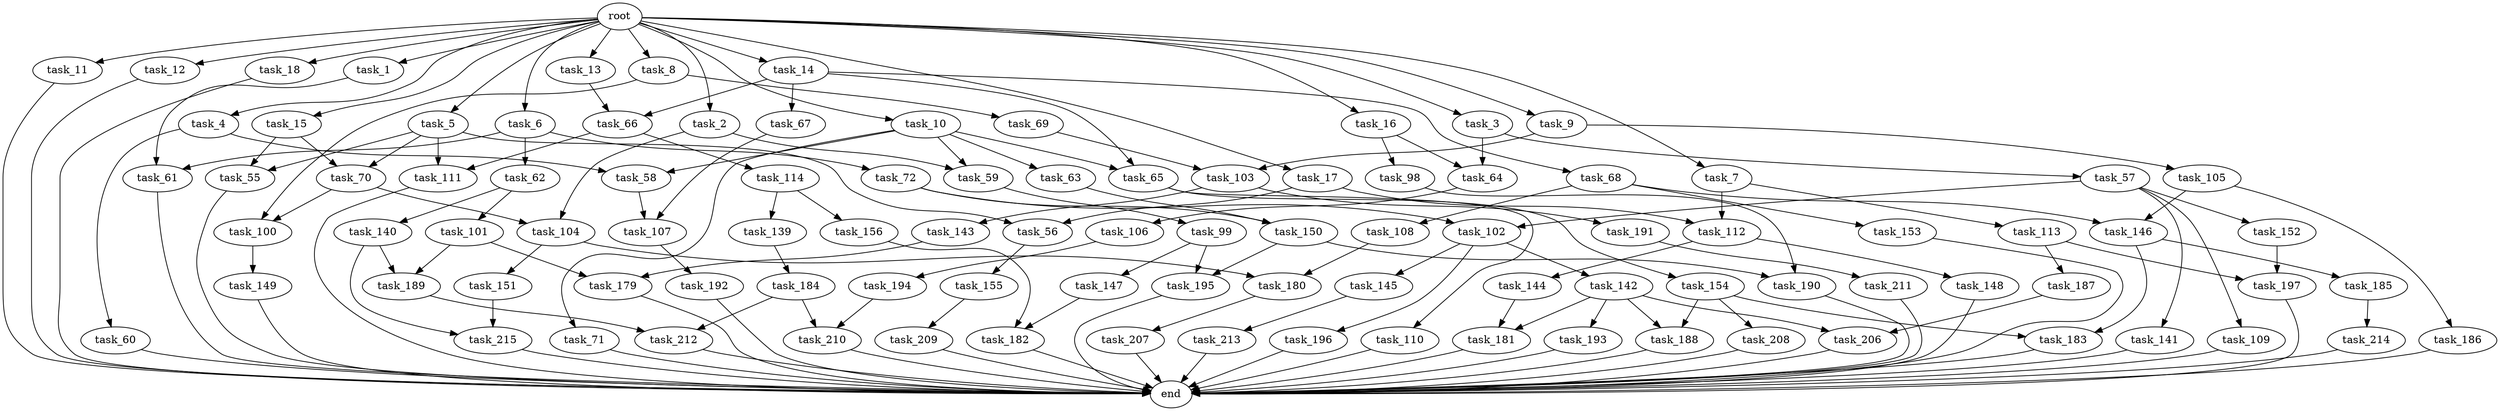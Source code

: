 digraph G {
  root [size="0.000000"];
  task_1 [size="2.048000"];
  task_2 [size="2.048000"];
  task_3 [size="2.048000"];
  task_4 [size="2.048000"];
  task_5 [size="2.048000"];
  task_6 [size="2.048000"];
  task_7 [size="2.048000"];
  task_8 [size="2.048000"];
  task_9 [size="2.048000"];
  task_10 [size="2.048000"];
  task_11 [size="2.048000"];
  task_12 [size="2.048000"];
  task_13 [size="2.048000"];
  task_14 [size="2.048000"];
  task_15 [size="2.048000"];
  task_16 [size="2.048000"];
  task_17 [size="2.048000"];
  task_18 [size="2.048000"];
  task_55 [size="2559800508.416000"];
  task_56 [size="1683627180.032000"];
  task_57 [size="1099511627.776000"];
  task_58 [size="996432412.672000"];
  task_59 [size="584115552.256000"];
  task_60 [size="841813590.016000"];
  task_61 [size="996432412.672000"];
  task_62 [size="154618822.656000"];
  task_63 [size="154618822.656000"];
  task_64 [size="2817498546.176000"];
  task_65 [size="223338299.392000"];
  task_66 [size="910533066.752000"];
  task_67 [size="68719476.736000"];
  task_68 [size="68719476.736000"];
  task_69 [size="618475290.624000"];
  task_70 [size="2559800508.416000"];
  task_71 [size="154618822.656000"];
  task_72 [size="154618822.656000"];
  task_98 [size="1717986918.400000"];
  task_99 [size="1099511627.776000"];
  task_100 [size="2010044694.528000"];
  task_101 [size="274877906.944000"];
  task_102 [size="1717986918.400000"];
  task_103 [size="549755813.888000"];
  task_104 [size="1821066133.504000"];
  task_105 [size="274877906.944000"];
  task_106 [size="154618822.656000"];
  task_107 [size="223338299.392000"];
  task_108 [size="1717986918.400000"];
  task_109 [size="1099511627.776000"];
  task_110 [size="841813590.016000"];
  task_111 [size="1271310319.616000"];
  task_112 [size="2233382993.920000"];
  task_113 [size="1391569403.904000"];
  task_114 [size="429496729.600000"];
  task_139 [size="618475290.624000"];
  task_140 [size="274877906.944000"];
  task_141 [size="1099511627.776000"];
  task_142 [size="618475290.624000"];
  task_143 [size="429496729.600000"];
  task_144 [size="841813590.016000"];
  task_145 [size="618475290.624000"];
  task_146 [size="2559800508.416000"];
  task_147 [size="154618822.656000"];
  task_148 [size="841813590.016000"];
  task_149 [size="1391569403.904000"];
  task_150 [size="1460288880.640000"];
  task_151 [size="618475290.624000"];
  task_152 [size="1099511627.776000"];
  task_153 [size="1717986918.400000"];
  task_154 [size="841813590.016000"];
  task_155 [size="154618822.656000"];
  task_156 [size="618475290.624000"];
  task_179 [size="1116691496.960000"];
  task_180 [size="2336462209.024000"];
  task_181 [size="1271310319.616000"];
  task_182 [size="584115552.256000"];
  task_183 [size="3435973836.800000"];
  task_184 [size="618475290.624000"];
  task_185 [size="1717986918.400000"];
  task_186 [size="841813590.016000"];
  task_187 [size="154618822.656000"];
  task_188 [size="2147483648.000000"];
  task_189 [size="910533066.752000"];
  task_190 [size="343597383.680000"];
  task_191 [size="429496729.600000"];
  task_192 [size="274877906.944000"];
  task_193 [size="429496729.600000"];
  task_194 [size="1717986918.400000"];
  task_195 [size="429496729.600000"];
  task_196 [size="618475290.624000"];
  task_197 [size="429496729.600000"];
  task_206 [size="2147483648.000000"];
  task_207 [size="618475290.624000"];
  task_208 [size="1717986918.400000"];
  task_209 [size="68719476.736000"];
  task_210 [size="549755813.888000"];
  task_211 [size="1099511627.776000"];
  task_212 [size="429496729.600000"];
  task_213 [size="154618822.656000"];
  task_214 [size="1717986918.400000"];
  task_215 [size="343597383.680000"];
  end [size="0.000000"];

  root -> task_1 [size="1.000000"];
  root -> task_2 [size="1.000000"];
  root -> task_3 [size="1.000000"];
  root -> task_4 [size="1.000000"];
  root -> task_5 [size="1.000000"];
  root -> task_6 [size="1.000000"];
  root -> task_7 [size="1.000000"];
  root -> task_8 [size="1.000000"];
  root -> task_9 [size="1.000000"];
  root -> task_10 [size="1.000000"];
  root -> task_11 [size="1.000000"];
  root -> task_12 [size="1.000000"];
  root -> task_13 [size="1.000000"];
  root -> task_14 [size="1.000000"];
  root -> task_15 [size="1.000000"];
  root -> task_16 [size="1.000000"];
  root -> task_17 [size="1.000000"];
  root -> task_18 [size="1.000000"];
  task_1 -> task_61 [size="411041792.000000"];
  task_2 -> task_59 [size="209715200.000000"];
  task_2 -> task_104 [size="209715200.000000"];
  task_3 -> task_57 [size="536870912.000000"];
  task_3 -> task_64 [size="536870912.000000"];
  task_4 -> task_58 [size="411041792.000000"];
  task_4 -> task_60 [size="411041792.000000"];
  task_5 -> task_55 [size="411041792.000000"];
  task_5 -> task_56 [size="411041792.000000"];
  task_5 -> task_70 [size="411041792.000000"];
  task_5 -> task_111 [size="411041792.000000"];
  task_6 -> task_61 [size="75497472.000000"];
  task_6 -> task_62 [size="75497472.000000"];
  task_6 -> task_72 [size="75497472.000000"];
  task_7 -> task_112 [size="679477248.000000"];
  task_7 -> task_113 [size="679477248.000000"];
  task_8 -> task_69 [size="301989888.000000"];
  task_8 -> task_100 [size="301989888.000000"];
  task_9 -> task_103 [size="134217728.000000"];
  task_9 -> task_105 [size="134217728.000000"];
  task_10 -> task_58 [size="75497472.000000"];
  task_10 -> task_59 [size="75497472.000000"];
  task_10 -> task_63 [size="75497472.000000"];
  task_10 -> task_65 [size="75497472.000000"];
  task_10 -> task_71 [size="75497472.000000"];
  task_11 -> end [size="1.000000"];
  task_12 -> end [size="1.000000"];
  task_13 -> task_66 [size="411041792.000000"];
  task_14 -> task_65 [size="33554432.000000"];
  task_14 -> task_66 [size="33554432.000000"];
  task_14 -> task_67 [size="33554432.000000"];
  task_14 -> task_68 [size="33554432.000000"];
  task_15 -> task_55 [size="838860800.000000"];
  task_15 -> task_70 [size="838860800.000000"];
  task_16 -> task_64 [size="838860800.000000"];
  task_16 -> task_98 [size="838860800.000000"];
  task_17 -> task_56 [size="411041792.000000"];
  task_17 -> task_112 [size="411041792.000000"];
  task_18 -> end [size="1.000000"];
  task_55 -> end [size="1.000000"];
  task_56 -> task_155 [size="75497472.000000"];
  task_57 -> task_102 [size="536870912.000000"];
  task_57 -> task_109 [size="536870912.000000"];
  task_57 -> task_141 [size="536870912.000000"];
  task_57 -> task_152 [size="536870912.000000"];
  task_58 -> task_107 [size="75497472.000000"];
  task_59 -> task_99 [size="536870912.000000"];
  task_60 -> end [size="1.000000"];
  task_61 -> end [size="1.000000"];
  task_62 -> task_101 [size="134217728.000000"];
  task_62 -> task_140 [size="134217728.000000"];
  task_63 -> task_150 [size="411041792.000000"];
  task_64 -> task_106 [size="75497472.000000"];
  task_65 -> task_110 [size="411041792.000000"];
  task_65 -> task_154 [size="411041792.000000"];
  task_66 -> task_111 [size="209715200.000000"];
  task_66 -> task_114 [size="209715200.000000"];
  task_67 -> task_107 [size="33554432.000000"];
  task_68 -> task_108 [size="838860800.000000"];
  task_68 -> task_146 [size="838860800.000000"];
  task_68 -> task_153 [size="838860800.000000"];
  task_69 -> task_103 [size="134217728.000000"];
  task_70 -> task_100 [size="679477248.000000"];
  task_70 -> task_104 [size="679477248.000000"];
  task_71 -> end [size="1.000000"];
  task_72 -> task_102 [size="301989888.000000"];
  task_72 -> task_150 [size="301989888.000000"];
  task_98 -> task_190 [size="33554432.000000"];
  task_99 -> task_147 [size="75497472.000000"];
  task_99 -> task_195 [size="75497472.000000"];
  task_100 -> task_149 [size="679477248.000000"];
  task_101 -> task_179 [size="411041792.000000"];
  task_101 -> task_189 [size="411041792.000000"];
  task_102 -> task_142 [size="301989888.000000"];
  task_102 -> task_145 [size="301989888.000000"];
  task_102 -> task_196 [size="301989888.000000"];
  task_103 -> task_143 [size="209715200.000000"];
  task_103 -> task_191 [size="209715200.000000"];
  task_104 -> task_151 [size="301989888.000000"];
  task_104 -> task_180 [size="301989888.000000"];
  task_105 -> task_146 [size="411041792.000000"];
  task_105 -> task_186 [size="411041792.000000"];
  task_106 -> task_194 [size="838860800.000000"];
  task_107 -> task_192 [size="134217728.000000"];
  task_108 -> task_180 [size="838860800.000000"];
  task_109 -> end [size="1.000000"];
  task_110 -> end [size="1.000000"];
  task_111 -> end [size="1.000000"];
  task_112 -> task_144 [size="411041792.000000"];
  task_112 -> task_148 [size="411041792.000000"];
  task_113 -> task_187 [size="75497472.000000"];
  task_113 -> task_197 [size="75497472.000000"];
  task_114 -> task_139 [size="301989888.000000"];
  task_114 -> task_156 [size="301989888.000000"];
  task_139 -> task_184 [size="301989888.000000"];
  task_140 -> task_189 [size="33554432.000000"];
  task_140 -> task_215 [size="33554432.000000"];
  task_141 -> end [size="1.000000"];
  task_142 -> task_181 [size="209715200.000000"];
  task_142 -> task_188 [size="209715200.000000"];
  task_142 -> task_193 [size="209715200.000000"];
  task_142 -> task_206 [size="209715200.000000"];
  task_143 -> task_179 [size="134217728.000000"];
  task_144 -> task_181 [size="411041792.000000"];
  task_145 -> task_213 [size="75497472.000000"];
  task_146 -> task_183 [size="838860800.000000"];
  task_146 -> task_185 [size="838860800.000000"];
  task_147 -> task_182 [size="75497472.000000"];
  task_148 -> end [size="1.000000"];
  task_149 -> end [size="1.000000"];
  task_150 -> task_190 [size="134217728.000000"];
  task_150 -> task_195 [size="134217728.000000"];
  task_151 -> task_215 [size="134217728.000000"];
  task_152 -> task_197 [size="134217728.000000"];
  task_153 -> end [size="1.000000"];
  task_154 -> task_183 [size="838860800.000000"];
  task_154 -> task_188 [size="838860800.000000"];
  task_154 -> task_208 [size="838860800.000000"];
  task_155 -> task_209 [size="33554432.000000"];
  task_156 -> task_182 [size="209715200.000000"];
  task_179 -> end [size="1.000000"];
  task_180 -> task_207 [size="301989888.000000"];
  task_181 -> end [size="1.000000"];
  task_182 -> end [size="1.000000"];
  task_183 -> end [size="1.000000"];
  task_184 -> task_210 [size="134217728.000000"];
  task_184 -> task_212 [size="134217728.000000"];
  task_185 -> task_214 [size="838860800.000000"];
  task_186 -> end [size="1.000000"];
  task_187 -> task_206 [size="838860800.000000"];
  task_188 -> end [size="1.000000"];
  task_189 -> task_212 [size="75497472.000000"];
  task_190 -> end [size="1.000000"];
  task_191 -> task_211 [size="536870912.000000"];
  task_192 -> end [size="1.000000"];
  task_193 -> end [size="1.000000"];
  task_194 -> task_210 [size="134217728.000000"];
  task_195 -> end [size="1.000000"];
  task_196 -> end [size="1.000000"];
  task_197 -> end [size="1.000000"];
  task_206 -> end [size="1.000000"];
  task_207 -> end [size="1.000000"];
  task_208 -> end [size="1.000000"];
  task_209 -> end [size="1.000000"];
  task_210 -> end [size="1.000000"];
  task_211 -> end [size="1.000000"];
  task_212 -> end [size="1.000000"];
  task_213 -> end [size="1.000000"];
  task_214 -> end [size="1.000000"];
  task_215 -> end [size="1.000000"];
}
